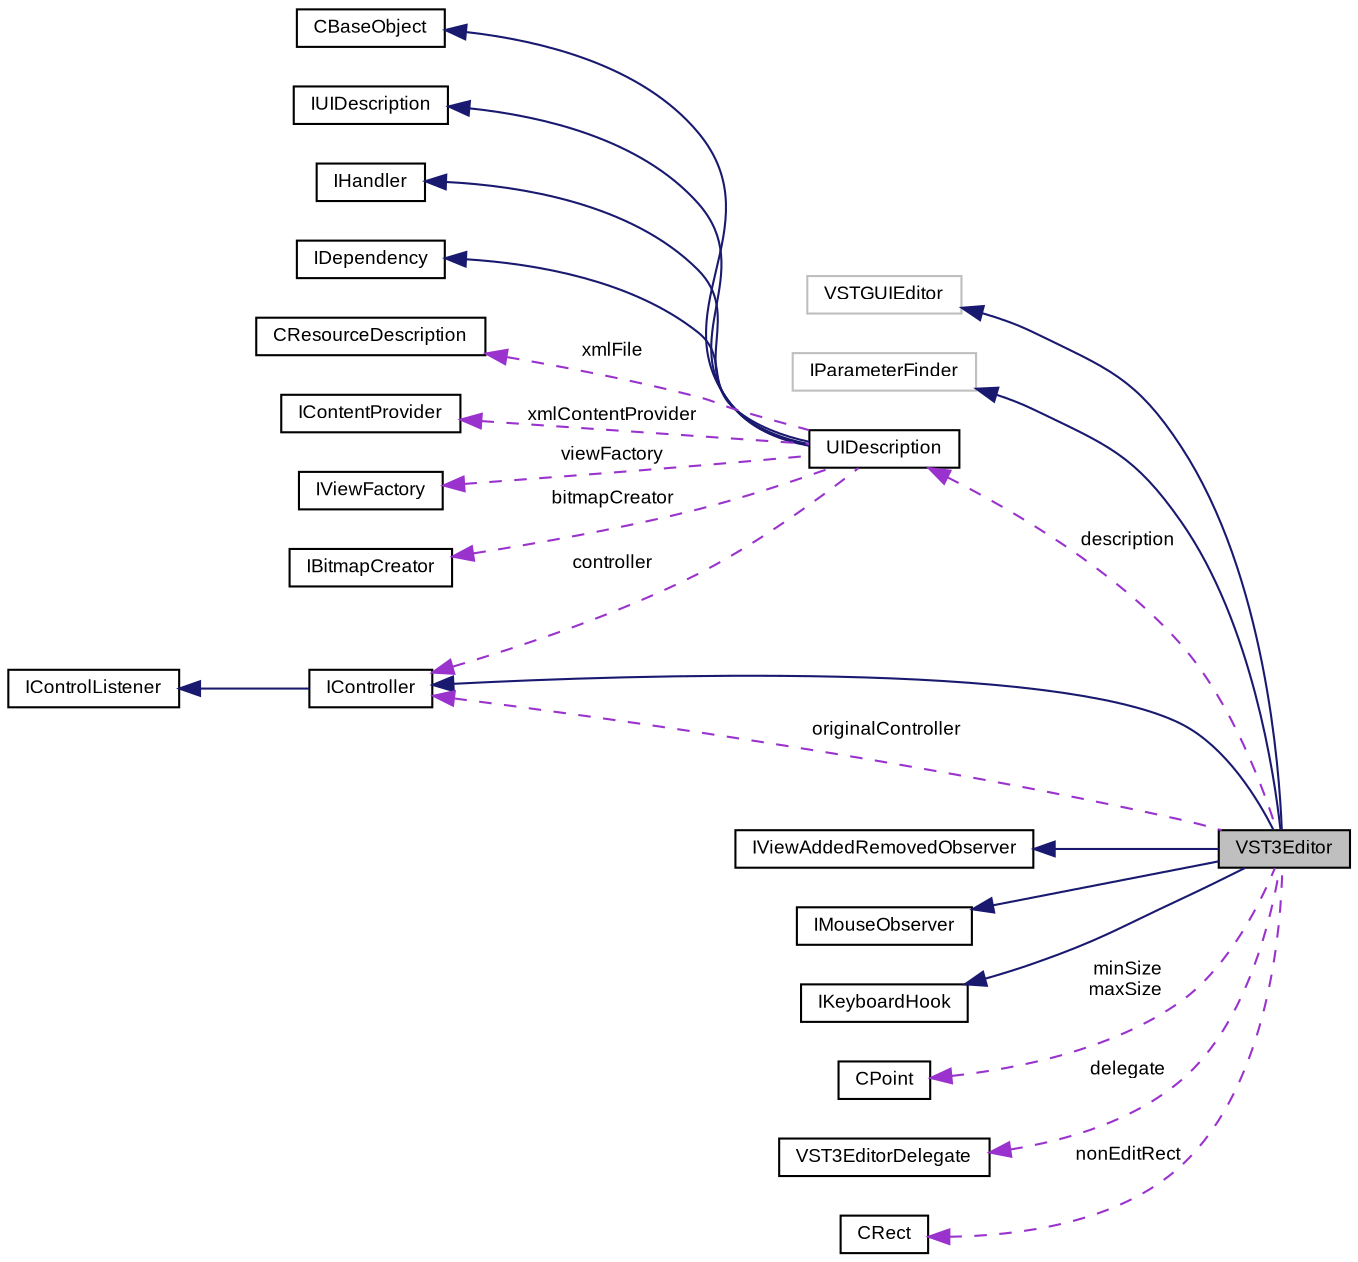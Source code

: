 digraph "VST3Editor"
{
  bgcolor="transparent";
  edge [fontname="Arial",fontsize="9",labelfontname="Arial",labelfontsize="9"];
  node [fontname="Arial",fontsize="9",shape=record];
  rankdir="LR";
  Node1 [label="VST3Editor",height=0.2,width=0.4,color="black", fillcolor="grey75", style="filled" fontcolor="black"];
  Node2 -> Node1 [dir="back",color="midnightblue",fontsize="9",style="solid",fontname="Arial"];
  Node2 [label="VSTGUIEditor",height=0.2,width=0.4,color="grey75"];
  Node3 -> Node1 [dir="back",color="midnightblue",fontsize="9",style="solid",fontname="Arial"];
  Node3 [label="IParameterFinder",height=0.2,width=0.4,color="grey75"];
  Node4 -> Node1 [dir="back",color="midnightblue",fontsize="9",style="solid",fontname="Arial"];
  Node4 [label="IController",height=0.2,width=0.4,color="black",URL="$class_v_s_t_g_u_i_1_1_i_controller.html",tooltip="extension to IControlListener used by UIDescription "];
  Node5 -> Node4 [dir="back",color="midnightblue",fontsize="9",style="solid",fontname="Arial"];
  Node5 [label="IControlListener",height=0.2,width=0.4,color="black",URL="$class_v_s_t_g_u_i_1_1_i_control_listener.html"];
  Node6 -> Node1 [dir="back",color="midnightblue",fontsize="9",style="solid",fontname="Arial"];
  Node6 [label="IViewAddedRemovedObserver",height=0.2,width=0.4,color="black",URL="$class_v_s_t_g_u_i_1_1_i_view_added_removed_observer.html",tooltip="view added removed observer interface for CFrame "];
  Node7 -> Node1 [dir="back",color="midnightblue",fontsize="9",style="solid",fontname="Arial"];
  Node7 [label="IMouseObserver",height=0.2,width=0.4,color="black",URL="$class_v_s_t_g_u_i_1_1_i_mouse_observer.html",tooltip="generic mouse observer interface for CFrame "];
  Node8 -> Node1 [dir="back",color="midnightblue",fontsize="9",style="solid",fontname="Arial"];
  Node8 [label="IKeyboardHook",height=0.2,width=0.4,color="black",URL="$class_v_s_t_g_u_i_1_1_i_keyboard_hook.html",tooltip="generic keyboard hook interface for CFrame "];
  Node9 -> Node1 [dir="back",color="darkorchid3",fontsize="9",style="dashed",label=" description" ,fontname="Arial"];
  Node9 [label="UIDescription",height=0.2,width=0.4,color="black",URL="$class_v_s_t_g_u_i_1_1_u_i_description.html",tooltip="XML description parser and view creator. "];
  Node10 -> Node9 [dir="back",color="midnightblue",fontsize="9",style="solid",fontname="Arial"];
  Node10 [label="CBaseObject",height=0.2,width=0.4,color="black",URL="$class_v_s_t_g_u_i_1_1_c_base_object.html",tooltip="Base Object with reference counter. "];
  Node11 -> Node9 [dir="back",color="midnightblue",fontsize="9",style="solid",fontname="Arial"];
  Node11 [label="IUIDescription",height=0.2,width=0.4,color="black",URL="$class_v_s_t_g_u_i_1_1_i_u_i_description.html"];
  Node12 -> Node9 [dir="back",color="midnightblue",fontsize="9",style="solid",fontname="Arial"];
  Node12 [label="IHandler",height=0.2,width=0.4,color="black",URL="$class_v_s_t_g_u_i_1_1_xml_1_1_i_handler.html"];
  Node13 -> Node9 [dir="back",color="midnightblue",fontsize="9",style="solid",fontname="Arial"];
  Node13 [label="IDependency",height=0.2,width=0.4,color="black",URL="$class_v_s_t_g_u_i_1_1_i_dependency.html",tooltip="simple dependency between objects. "];
  Node14 -> Node9 [dir="back",color="darkorchid3",fontsize="9",style="dashed",label=" xmlFile" ,fontname="Arial"];
  Node14 [label="CResourceDescription",height=0.2,width=0.4,color="black",URL="$class_v_s_t_g_u_i_1_1_c_resource_description.html",tooltip="Describes a resource by name or by ID. "];
  Node15 -> Node9 [dir="back",color="darkorchid3",fontsize="9",style="dashed",label=" xmlContentProvider" ,fontname="Arial"];
  Node15 [label="IContentProvider",height=0.2,width=0.4,color="black",URL="$class_v_s_t_g_u_i_1_1_xml_1_1_i_content_provider.html"];
  Node4 -> Node9 [dir="back",color="darkorchid3",fontsize="9",style="dashed",label=" controller" ,fontname="Arial"];
  Node16 -> Node9 [dir="back",color="darkorchid3",fontsize="9",style="dashed",label=" viewFactory" ,fontname="Arial"];
  Node16 [label="IViewFactory",height=0.2,width=0.4,color="black",URL="$class_v_s_t_g_u_i_1_1_i_view_factory.html"];
  Node17 -> Node9 [dir="back",color="darkorchid3",fontsize="9",style="dashed",label=" bitmapCreator" ,fontname="Arial"];
  Node17 [label="IBitmapCreator",height=0.2,width=0.4,color="black",URL="$class_v_s_t_g_u_i_1_1_i_bitmap_creator.html"];
  Node4 -> Node1 [dir="back",color="darkorchid3",fontsize="9",style="dashed",label=" originalController" ,fontname="Arial"];
  Node18 -> Node1 [dir="back",color="darkorchid3",fontsize="9",style="dashed",label=" minSize\nmaxSize" ,fontname="Arial"];
  Node18 [label="CPoint",height=0.2,width=0.4,color="black",URL="$struct_v_s_t_g_u_i_1_1_c_point.html",tooltip="Point structure. "];
  Node19 -> Node1 [dir="back",color="darkorchid3",fontsize="9",style="dashed",label=" delegate" ,fontname="Arial"];
  Node19 [label="VST3EditorDelegate",height=0.2,width=0.4,color="black",URL="$class_v_s_t_g_u_i_1_1_v_s_t3_editor_delegate.html",tooltip="delegate extension to Steinberg::Vst::EditController for a VST3 Editor "];
  Node20 -> Node1 [dir="back",color="darkorchid3",fontsize="9",style="dashed",label=" nonEditRect" ,fontname="Arial"];
  Node20 [label="CRect",height=0.2,width=0.4,color="black",URL="$struct_v_s_t_g_u_i_1_1_c_rect.html",tooltip="Rect structure. "];
}
